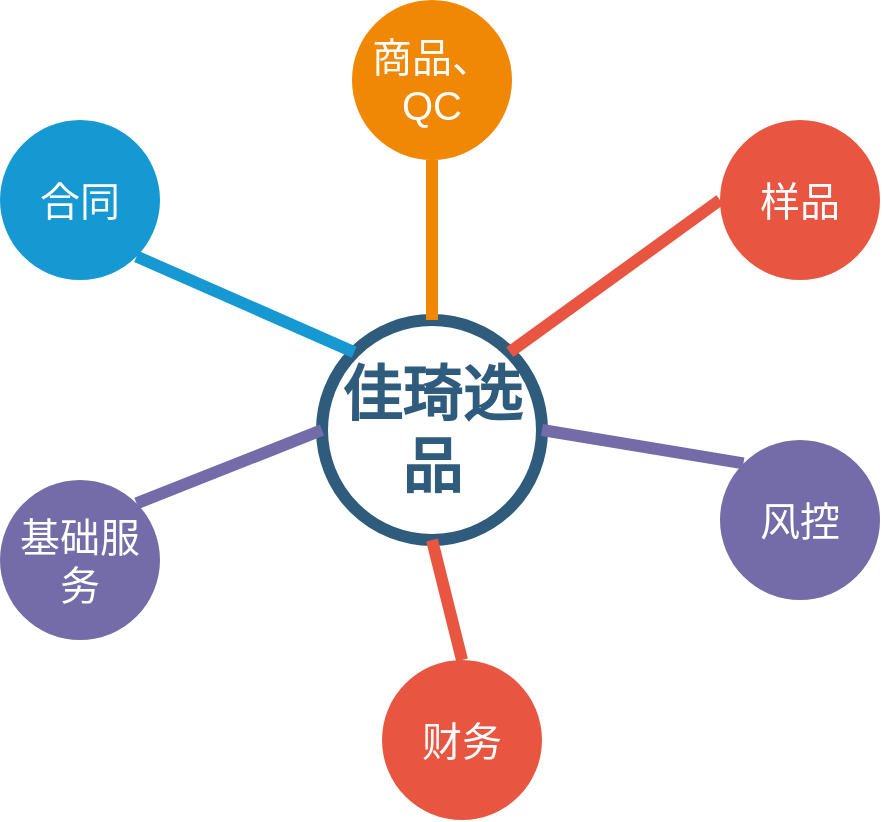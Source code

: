 <mxfile version="21.3.5" type="github" pages="3">
  <diagram id="_BeNe6PBLxA9ZDKTIeIa" name="佳琦直播间">
    <mxGraphModel dx="223" dy="617" grid="0" gridSize="10" guides="1" tooltips="1" connect="1" arrows="1" fold="1" page="1" pageScale="1" pageWidth="827" pageHeight="1169" math="0" shadow="0">
      <root>
        <mxCell id="0" />
        <mxCell id="1" parent="0" />
        <mxCell id="h_0PNgzTwFsesQxSvOXO-1" value="佳琦选品" style="ellipse;whiteSpace=wrap;html=1;shadow=0;fontFamily=Helvetica;fontSize=30;fontColor=#2F5B7C;align=center;strokeColor=#2F5B7C;strokeWidth=6;fillColor=#FFFFFF;fontStyle=1;gradientColor=none;" vertex="1" parent="1">
          <mxGeometry x="1131" y="430" width="110" height="110" as="geometry" />
        </mxCell>
        <mxCell id="e-SbgNJ8n84q8U7a56c6-1" value="样品" style="ellipse;whiteSpace=wrap;html=1;shadow=0;fontFamily=Helvetica;fontSize=20;fontColor=#FFFFFF;align=center;strokeWidth=3;fillColor=#E85642;strokeColor=none;" vertex="1" parent="1">
          <mxGeometry x="1330" y="330" width="80" height="80" as="geometry" />
        </mxCell>
        <mxCell id="LVkA5_8OpqoGSH2tjEvu-1" value="商品、QC" style="ellipse;whiteSpace=wrap;html=1;shadow=0;fontFamily=Helvetica;fontSize=20;fontColor=#FFFFFF;align=center;strokeWidth=3;fillColor=#F08705;strokeColor=none;gradientColor=none;" vertex="1" parent="1">
          <mxGeometry x="1146" y="270" width="80" height="80" as="geometry" />
        </mxCell>
        <mxCell id="LbBRn7yPlvIt1RKqsnBK-1" value="合同" style="ellipse;whiteSpace=wrap;html=1;shadow=0;fontFamily=Helvetica;fontSize=20;fontColor=#FFFFFF;align=center;strokeWidth=3;fillColor=#1699D3;strokeColor=none;" vertex="1" parent="1">
          <mxGeometry x="970" y="330" width="80" height="80" as="geometry" />
        </mxCell>
        <mxCell id="m4E6Ewjhc1y1OO3AJs2N-1" value="风控" style="ellipse;whiteSpace=wrap;html=1;shadow=0;fontFamily=Helvetica;fontSize=20;fontColor=#FFFFFF;align=center;strokeWidth=3;fillColor=#736ca8;strokeColor=none;" vertex="1" parent="1">
          <mxGeometry x="1330" y="490" width="80" height="80" as="geometry" />
        </mxCell>
        <mxCell id="FmAdzAmxpkacBcnJ7sXE-1" value="财务" style="ellipse;whiteSpace=wrap;html=1;shadow=0;fontFamily=Helvetica;fontSize=20;fontColor=#FFFFFF;align=center;strokeWidth=3;fillColor=#E85642;strokeColor=none;" vertex="1" parent="1">
          <mxGeometry x="1161" y="600" width="80" height="80" as="geometry" />
        </mxCell>
        <mxCell id="6TRJ7fekCq9Qtrk4Zbk8-1" value="基础服务" style="ellipse;whiteSpace=wrap;html=1;shadow=0;fontFamily=Helvetica;fontSize=20;fontColor=#FFFFFF;align=center;strokeWidth=3;fillColor=#736ca8;strokeColor=none;" vertex="1" parent="1">
          <mxGeometry x="970" y="510" width="80" height="80" as="geometry" />
        </mxCell>
        <mxCell id="0mCERKla4IGLxv-UhzHQ-1" style="endArrow=none;strokeWidth=6;strokeColor=#1699D3;html=1;exitX=0;exitY=0;exitDx=0;exitDy=0;entryX=1;entryY=1;entryDx=0;entryDy=0;" edge="1" parent="1" source="h_0PNgzTwFsesQxSvOXO-1" target="LbBRn7yPlvIt1RKqsnBK-1">
          <mxGeometry relative="1" as="geometry">
            <mxPoint x="997" y="719" as="sourcePoint" />
            <mxPoint x="627" y="373" as="targetPoint" />
          </mxGeometry>
        </mxCell>
        <mxCell id="3KnctX27L4nVWSrCjgn8-1" style="endArrow=none;strokeWidth=6;strokeColor=#f08705;html=1;entryX=0.5;entryY=1;entryDx=0;entryDy=0;" edge="1" parent="1" source="h_0PNgzTwFsesQxSvOXO-1" target="LVkA5_8OpqoGSH2tjEvu-1">
          <mxGeometry relative="1" as="geometry">
            <mxPoint x="1113" y="678" as="sourcePoint" />
            <mxPoint x="1156" y="361" as="targetPoint" />
          </mxGeometry>
        </mxCell>
        <mxCell id="2pjFVXQ25x5nOrztArjP-1" value="" style="edgeStyle=none;endArrow=none;strokeWidth=6;strokeColor=#E85642;html=1;exitX=0.5;exitY=1;exitDx=0;exitDy=0;entryX=0.5;entryY=0;entryDx=0;entryDy=0;" edge="1" parent="1" source="h_0PNgzTwFsesQxSvOXO-1" target="FmAdzAmxpkacBcnJ7sXE-1">
          <mxGeometry x="181" y="226.5" width="100" height="100" as="geometry">
            <mxPoint x="995" y="901" as="sourcePoint" />
            <mxPoint x="664" y="1192" as="targetPoint" />
          </mxGeometry>
        </mxCell>
        <mxCell id="x931OudpCFN1Y4Q5zBlC-1" style="endArrow=none;strokeWidth=6;strokeColor=#736ca8;html=1;exitX=1;exitY=0.5;exitDx=0;exitDy=0;entryX=0;entryY=0;entryDx=0;entryDy=0;" edge="1" parent="1" source="h_0PNgzTwFsesQxSvOXO-1" target="m4E6Ewjhc1y1OO3AJs2N-1">
          <mxGeometry relative="1" as="geometry">
            <mxPoint x="1211" y="883" as="sourcePoint" />
            <mxPoint x="1440" y="700" as="targetPoint" />
          </mxGeometry>
        </mxCell>
        <mxCell id="x931OudpCFN1Y4Q5zBlC-2" style="endArrow=none;strokeWidth=6;strokeColor=#736ca8;html=1;exitX=1;exitY=0;exitDx=0;exitDy=0;entryX=0;entryY=0.5;entryDx=0;entryDy=0;" edge="1" parent="1" source="6TRJ7fekCq9Qtrk4Zbk8-1" target="h_0PNgzTwFsesQxSvOXO-1">
          <mxGeometry relative="1" as="geometry">
            <mxPoint x="1251" y="495" as="sourcePoint" />
            <mxPoint x="1342" y="552" as="targetPoint" />
          </mxGeometry>
        </mxCell>
        <mxCell id="x931OudpCFN1Y4Q5zBlC-3" value="" style="edgeStyle=none;endArrow=none;strokeWidth=6;strokeColor=#E85642;html=1;exitX=0;exitY=0.5;exitDx=0;exitDy=0;entryX=1;entryY=0;entryDx=0;entryDy=0;" edge="1" parent="1" source="e-SbgNJ8n84q8U7a56c6-1" target="h_0PNgzTwFsesQxSvOXO-1">
          <mxGeometry x="191" y="236.5" width="100" height="100" as="geometry">
            <mxPoint x="1196" y="550" as="sourcePoint" />
            <mxPoint x="1211" y="610" as="targetPoint" />
          </mxGeometry>
        </mxCell>
      </root>
    </mxGraphModel>
  </diagram>
  <diagram id="FWK3_RfNbXCfg6W_qxpB" name="直播间单独选品系统">
    <mxGraphModel dx="223" dy="617" grid="0" gridSize="10" guides="1" tooltips="1" connect="1" arrows="1" fold="1" page="1" pageScale="1" pageWidth="827" pageHeight="1169" math="0" shadow="0">
      <root>
        <mxCell id="0" />
        <mxCell id="1" parent="0" />
        <mxCell id="u5ua_OaegspMJcCAjfs4-1" value="佳琦、所有女生、所有衣橱。。。" style="ellipse;whiteSpace=wrap;html=1;shadow=0;fontFamily=Helvetica;fontSize=15;fontColor=#2F5B7C;align=center;strokeColor=#2F5B7C;strokeWidth=6;fillColor=#FFFFFF;fontStyle=1;gradientColor=none;" vertex="1" parent="1">
          <mxGeometry x="1131" y="430" width="110" height="110" as="geometry" />
        </mxCell>
        <mxCell id="u5ua_OaegspMJcCAjfs4-2" value="样品" style="ellipse;whiteSpace=wrap;html=1;shadow=0;fontFamily=Helvetica;fontSize=20;fontColor=#FFFFFF;align=center;strokeWidth=3;fillColor=#E85642;strokeColor=none;" vertex="1" parent="1">
          <mxGeometry x="1330" y="330" width="80" height="80" as="geometry" />
        </mxCell>
        <mxCell id="u5ua_OaegspMJcCAjfs4-3" value="商品、QC" style="ellipse;whiteSpace=wrap;html=1;shadow=0;fontFamily=Helvetica;fontSize=20;fontColor=#FFFFFF;align=center;strokeWidth=3;fillColor=#F08705;strokeColor=none;gradientColor=none;" vertex="1" parent="1">
          <mxGeometry x="1146" y="270" width="80" height="80" as="geometry" />
        </mxCell>
        <mxCell id="u5ua_OaegspMJcCAjfs4-4" value="合同" style="ellipse;whiteSpace=wrap;html=1;shadow=0;fontFamily=Helvetica;fontSize=20;fontColor=#FFFFFF;align=center;strokeWidth=3;fillColor=#1699D3;strokeColor=none;" vertex="1" parent="1">
          <mxGeometry x="970" y="330" width="80" height="80" as="geometry" />
        </mxCell>
        <mxCell id="u5ua_OaegspMJcCAjfs4-5" value="风控" style="ellipse;whiteSpace=wrap;html=1;shadow=0;fontFamily=Helvetica;fontSize=20;fontColor=#FFFFFF;align=center;strokeWidth=3;fillColor=#736ca8;strokeColor=none;" vertex="1" parent="1">
          <mxGeometry x="1330" y="490" width="80" height="80" as="geometry" />
        </mxCell>
        <mxCell id="u5ua_OaegspMJcCAjfs4-6" value="财务" style="ellipse;whiteSpace=wrap;html=1;shadow=0;fontFamily=Helvetica;fontSize=20;fontColor=#FFFFFF;align=center;strokeWidth=3;fillColor=#E85642;strokeColor=none;" vertex="1" parent="1">
          <mxGeometry x="1161" y="600" width="80" height="80" as="geometry" />
        </mxCell>
        <mxCell id="u5ua_OaegspMJcCAjfs4-7" value="基础服务" style="ellipse;whiteSpace=wrap;html=1;shadow=0;fontFamily=Helvetica;fontSize=20;fontColor=#FFFFFF;align=center;strokeWidth=3;fillColor=#736ca8;strokeColor=none;" vertex="1" parent="1">
          <mxGeometry x="970" y="510" width="80" height="80" as="geometry" />
        </mxCell>
        <mxCell id="u5ua_OaegspMJcCAjfs4-8" style="endArrow=none;strokeWidth=6;strokeColor=#1699D3;html=1;exitX=0;exitY=0;exitDx=0;exitDy=0;entryX=1;entryY=1;entryDx=0;entryDy=0;" edge="1" parent="1" source="u5ua_OaegspMJcCAjfs4-1" target="u5ua_OaegspMJcCAjfs4-4">
          <mxGeometry relative="1" as="geometry">
            <mxPoint x="997" y="719" as="sourcePoint" />
            <mxPoint x="627" y="373" as="targetPoint" />
          </mxGeometry>
        </mxCell>
        <mxCell id="u5ua_OaegspMJcCAjfs4-9" style="endArrow=none;strokeWidth=6;strokeColor=#f08705;html=1;entryX=0.5;entryY=1;entryDx=0;entryDy=0;" edge="1" parent="1" source="u5ua_OaegspMJcCAjfs4-1" target="u5ua_OaegspMJcCAjfs4-3">
          <mxGeometry relative="1" as="geometry">
            <mxPoint x="1113" y="678" as="sourcePoint" />
            <mxPoint x="1156" y="361" as="targetPoint" />
          </mxGeometry>
        </mxCell>
        <mxCell id="u5ua_OaegspMJcCAjfs4-10" value="" style="edgeStyle=none;endArrow=none;strokeWidth=6;strokeColor=#E85642;html=1;exitX=0.5;exitY=1;exitDx=0;exitDy=0;entryX=0.5;entryY=0;entryDx=0;entryDy=0;" edge="1" parent="1" source="u5ua_OaegspMJcCAjfs4-1" target="u5ua_OaegspMJcCAjfs4-6">
          <mxGeometry x="181" y="226.5" width="100" height="100" as="geometry">
            <mxPoint x="995" y="901" as="sourcePoint" />
            <mxPoint x="664" y="1192" as="targetPoint" />
          </mxGeometry>
        </mxCell>
        <mxCell id="u5ua_OaegspMJcCAjfs4-11" style="endArrow=none;strokeWidth=6;strokeColor=#736ca8;html=1;exitX=1;exitY=0.5;exitDx=0;exitDy=0;entryX=0;entryY=0;entryDx=0;entryDy=0;" edge="1" parent="1" source="u5ua_OaegspMJcCAjfs4-1" target="u5ua_OaegspMJcCAjfs4-5">
          <mxGeometry relative="1" as="geometry">
            <mxPoint x="1211" y="883" as="sourcePoint" />
            <mxPoint x="1440" y="700" as="targetPoint" />
          </mxGeometry>
        </mxCell>
        <mxCell id="u5ua_OaegspMJcCAjfs4-12" style="endArrow=none;strokeWidth=6;strokeColor=#736ca8;html=1;exitX=1;exitY=0;exitDx=0;exitDy=0;entryX=0;entryY=0.5;entryDx=0;entryDy=0;" edge="1" parent="1" source="u5ua_OaegspMJcCAjfs4-7" target="u5ua_OaegspMJcCAjfs4-1">
          <mxGeometry relative="1" as="geometry">
            <mxPoint x="1251" y="495" as="sourcePoint" />
            <mxPoint x="1342" y="552" as="targetPoint" />
          </mxGeometry>
        </mxCell>
        <mxCell id="u5ua_OaegspMJcCAjfs4-13" value="" style="edgeStyle=none;endArrow=none;strokeWidth=6;strokeColor=#E85642;html=1;exitX=0;exitY=0.5;exitDx=0;exitDy=0;entryX=1;entryY=0;entryDx=0;entryDy=0;" edge="1" parent="1" source="u5ua_OaegspMJcCAjfs4-2" target="u5ua_OaegspMJcCAjfs4-1">
          <mxGeometry x="191" y="236.5" width="100" height="100" as="geometry">
            <mxPoint x="1196" y="550" as="sourcePoint" />
            <mxPoint x="1211" y="610" as="targetPoint" />
          </mxGeometry>
        </mxCell>
        <mxCell id="u5ua_OaegspMJcCAjfs4-14" value="兼容佳琦、所有女生、所有衣橱。。。" style="rounded=1;fillColor=#f08e81;strokeColor=none;strokeWidth=3;shadow=0;html=1;fontColor=#FFFFFF;whiteSpace=wrap;" vertex="1" parent="1">
          <mxGeometry x="1460" y="270" width="120" height="40" as="geometry" />
        </mxCell>
        <mxCell id="u5ua_OaegspMJcCAjfs4-15" value="" style="edgeStyle=none;endArrow=none;strokeWidth=3;strokeColor=#F08E81;html=1;exitX=1;exitY=0;exitDx=0;exitDy=0;entryX=0;entryY=1;entryDx=0;entryDy=0;" edge="1" parent="1" source="u5ua_OaegspMJcCAjfs4-2" target="u5ua_OaegspMJcCAjfs4-14">
          <mxGeometry x="31" y="106.5" width="100" height="100" as="geometry">
            <mxPoint x="1818" y="397" as="sourcePoint" />
            <mxPoint x="1919" y="362" as="targetPoint" />
          </mxGeometry>
        </mxCell>
        <mxCell id="u5ua_OaegspMJcCAjfs4-16" value="兼容佳琦、所有女生、所有衣橱。。。" style="rounded=1;fillColor=#f5af58;strokeColor=none;strokeWidth=3;shadow=0;html=1;fontColor=#FFFFFF;whiteSpace=wrap;" vertex="1" parent="1">
          <mxGeometry x="1210" y="191.5" width="120" height="40" as="geometry" />
        </mxCell>
        <mxCell id="u5ua_OaegspMJcCAjfs4-17" value="" style="edgeStyle=none;endArrow=none;strokeWidth=3;strokeColor=#F5AF58;html=1;exitX=0;exitY=1;exitDx=0;exitDy=0;" edge="1" parent="1" source="u5ua_OaegspMJcCAjfs4-16" target="u5ua_OaegspMJcCAjfs4-3">
          <mxGeometry x="-25" y="-188.5" width="100" height="100" as="geometry">
            <mxPoint x="1197.5" y="100" as="sourcePoint" />
            <mxPoint x="75" y="-188.5" as="targetPoint" />
          </mxGeometry>
        </mxCell>
        <mxCell id="u5ua_OaegspMJcCAjfs4-18" value="&lt;div style=&quot;&quot;&gt;&lt;span style=&quot;font-family: &amp;quot;Courier New&amp;quot;; background-color: initial;&quot;&gt;兼容佳琦、所有女生、所有衣橱。。。&lt;/span&gt;&lt;/div&gt;" style="rounded=1;fillColor=#64BBE2;strokeColor=none;strokeWidth=3;shadow=0;html=1;fontColor=#FFFFFF;align=center;labelPosition=center;verticalLabelPosition=middle;verticalAlign=middle;whiteSpace=wrap;" vertex="1" parent="1">
          <mxGeometry x="910" y="231.5" width="120" height="40" as="geometry" />
        </mxCell>
        <mxCell id="u5ua_OaegspMJcCAjfs4-19" value="" style="edgeStyle=none;endArrow=none;strokeWidth=3;strokeColor=#64BBE2;html=1;exitX=0.5;exitY=0;exitDx=0;exitDy=0;entryX=0.5;entryY=1;entryDx=0;entryDy=0;" edge="1" parent="1" source="u5ua_OaegspMJcCAjfs4-4" target="u5ua_OaegspMJcCAjfs4-18">
          <mxGeometry x="-960" y="-558.5" width="100" height="100" as="geometry">
            <mxPoint x="1025" y="160" as="sourcePoint" />
            <mxPoint x="980" y="260" as="targetPoint" />
          </mxGeometry>
        </mxCell>
        <mxCell id="u5ua_OaegspMJcCAjfs4-20" value="兼容佳琦、所有女生、所有衣橱。。。" style="rounded=1;fillColor=#a29dc5;strokeColor=none;strokeWidth=3;shadow=0;html=1;fontColor=#FFFFFF;whiteSpace=wrap;" vertex="1" parent="1">
          <mxGeometry x="1480" y="548" width="120" height="40" as="geometry" />
        </mxCell>
        <mxCell id="u5ua_OaegspMJcCAjfs4-21" value="" style="edgeStyle=none;endArrow=none;strokeWidth=3;strokeColor=#A29DC5;html=1;exitX=1;exitY=0;exitDx=0;exitDy=0;" edge="1" parent="1" source="u5ua_OaegspMJcCAjfs4-5" target="u5ua_OaegspMJcCAjfs4-20">
          <mxGeometry x="-1495" y="-974.5" width="100" height="100" as="geometry">
            <mxPoint x="1491" y="621" as="sourcePoint" />
            <mxPoint x="-1395" y="-974.5" as="targetPoint" />
          </mxGeometry>
        </mxCell>
        <mxCell id="u5ua_OaegspMJcCAjfs4-22" value="兼容佳琦、所有女生、所有衣橱" style="rounded=1;fillColor=#f08e81;strokeColor=none;strokeWidth=3;shadow=0;html=1;fontColor=#FFFFFF;whiteSpace=wrap;" vertex="1" parent="1">
          <mxGeometry x="1210" y="730" width="120" height="40" as="geometry" />
        </mxCell>
        <mxCell id="u5ua_OaegspMJcCAjfs4-23" value="" style="edgeStyle=none;endArrow=none;strokeWidth=3;strokeColor=#F08E81;html=1;exitX=0.5;exitY=1;exitDx=0;exitDy=0;entryX=0;entryY=0;entryDx=0;entryDy=0;" edge="1" parent="1" source="u5ua_OaegspMJcCAjfs4-6" target="u5ua_OaegspMJcCAjfs4-22">
          <mxGeometry x="-193" y="556.5" width="100" height="100" as="geometry">
            <mxPoint x="1170" y="730" as="sourcePoint" />
            <mxPoint x="1695" y="812" as="targetPoint" />
          </mxGeometry>
        </mxCell>
      </root>
    </mxGraphModel>
  </diagram>
  <diagram id="1X9ytolUngRCOzCR8Goa" name="通用选品">
    <mxGraphModel dx="223" dy="617" grid="0" gridSize="10" guides="1" tooltips="1" connect="1" arrows="1" fold="1" page="1" pageScale="1" pageWidth="827" pageHeight="1169" math="0" shadow="0">
      <root>
        <mxCell id="0" />
        <mxCell id="1" parent="0" />
        <mxCell id="4OA8Ue_L2RbSrvTpMZKX-1" value="佳琦、通用选品" style="ellipse;whiteSpace=wrap;html=1;shadow=0;fontFamily=Helvetica;fontSize=20;fontColor=#2F5B7C;align=center;strokeColor=#2F5B7C;strokeWidth=6;fillColor=#FFFFFF;fontStyle=1;gradientColor=none;" vertex="1" parent="1">
          <mxGeometry x="1131" y="430" width="110" height="110" as="geometry" />
        </mxCell>
        <mxCell id="4OA8Ue_L2RbSrvTpMZKX-2" value="样品" style="ellipse;whiteSpace=wrap;html=1;shadow=0;fontFamily=Helvetica;fontSize=20;fontColor=#FFFFFF;align=center;strokeWidth=3;fillColor=#E85642;strokeColor=none;" vertex="1" parent="1">
          <mxGeometry x="1330" y="330" width="80" height="80" as="geometry" />
        </mxCell>
        <mxCell id="4OA8Ue_L2RbSrvTpMZKX-3" value="商品、QC" style="ellipse;whiteSpace=wrap;html=1;shadow=0;fontFamily=Helvetica;fontSize=20;fontColor=#FFFFFF;align=center;strokeWidth=3;fillColor=#F08705;strokeColor=none;gradientColor=none;" vertex="1" parent="1">
          <mxGeometry x="1146" y="270" width="80" height="80" as="geometry" />
        </mxCell>
        <mxCell id="4OA8Ue_L2RbSrvTpMZKX-4" value="合同" style="ellipse;whiteSpace=wrap;html=1;shadow=0;fontFamily=Helvetica;fontSize=20;fontColor=#FFFFFF;align=center;strokeWidth=3;fillColor=#1699D3;strokeColor=none;" vertex="1" parent="1">
          <mxGeometry x="970" y="330" width="80" height="80" as="geometry" />
        </mxCell>
        <mxCell id="4OA8Ue_L2RbSrvTpMZKX-5" value="风控" style="ellipse;whiteSpace=wrap;html=1;shadow=0;fontFamily=Helvetica;fontSize=20;fontColor=#FFFFFF;align=center;strokeWidth=3;fillColor=#736ca8;strokeColor=none;" vertex="1" parent="1">
          <mxGeometry x="1330" y="490" width="80" height="80" as="geometry" />
        </mxCell>
        <mxCell id="4OA8Ue_L2RbSrvTpMZKX-6" value="财务" style="ellipse;whiteSpace=wrap;html=1;shadow=0;fontFamily=Helvetica;fontSize=20;fontColor=#FFFFFF;align=center;strokeWidth=3;fillColor=#E85642;strokeColor=none;" vertex="1" parent="1">
          <mxGeometry x="1161" y="600" width="80" height="80" as="geometry" />
        </mxCell>
        <mxCell id="4OA8Ue_L2RbSrvTpMZKX-7" value="基础服务" style="ellipse;whiteSpace=wrap;html=1;shadow=0;fontFamily=Helvetica;fontSize=20;fontColor=#FFFFFF;align=center;strokeWidth=3;fillColor=#736ca8;strokeColor=none;" vertex="1" parent="1">
          <mxGeometry x="970" y="510" width="80" height="80" as="geometry" />
        </mxCell>
        <mxCell id="4OA8Ue_L2RbSrvTpMZKX-8" style="endArrow=none;strokeWidth=6;strokeColor=#1699D3;html=1;exitX=0;exitY=0;exitDx=0;exitDy=0;entryX=1;entryY=1;entryDx=0;entryDy=0;" edge="1" parent="1" source="4OA8Ue_L2RbSrvTpMZKX-1" target="4OA8Ue_L2RbSrvTpMZKX-4">
          <mxGeometry relative="1" as="geometry">
            <mxPoint x="997" y="719" as="sourcePoint" />
            <mxPoint x="627" y="373" as="targetPoint" />
          </mxGeometry>
        </mxCell>
        <mxCell id="4OA8Ue_L2RbSrvTpMZKX-9" style="endArrow=none;strokeWidth=6;strokeColor=#f08705;html=1;entryX=0.5;entryY=1;entryDx=0;entryDy=0;" edge="1" parent="1" source="4OA8Ue_L2RbSrvTpMZKX-1" target="4OA8Ue_L2RbSrvTpMZKX-3">
          <mxGeometry relative="1" as="geometry">
            <mxPoint x="1113" y="678" as="sourcePoint" />
            <mxPoint x="1156" y="361" as="targetPoint" />
          </mxGeometry>
        </mxCell>
        <mxCell id="4OA8Ue_L2RbSrvTpMZKX-10" value="" style="edgeStyle=none;endArrow=none;strokeWidth=6;strokeColor=#E85642;html=1;exitX=0.5;exitY=1;exitDx=0;exitDy=0;entryX=0.5;entryY=0;entryDx=0;entryDy=0;" edge="1" parent="1" source="4OA8Ue_L2RbSrvTpMZKX-1" target="4OA8Ue_L2RbSrvTpMZKX-6">
          <mxGeometry x="181" y="226.5" width="100" height="100" as="geometry">
            <mxPoint x="995" y="901" as="sourcePoint" />
            <mxPoint x="664" y="1192" as="targetPoint" />
          </mxGeometry>
        </mxCell>
        <mxCell id="4OA8Ue_L2RbSrvTpMZKX-11" style="endArrow=none;strokeWidth=6;strokeColor=#736ca8;html=1;exitX=1;exitY=0.5;exitDx=0;exitDy=0;entryX=0;entryY=0;entryDx=0;entryDy=0;" edge="1" parent="1" source="4OA8Ue_L2RbSrvTpMZKX-1" target="4OA8Ue_L2RbSrvTpMZKX-5">
          <mxGeometry relative="1" as="geometry">
            <mxPoint x="1211" y="883" as="sourcePoint" />
            <mxPoint x="1440" y="700" as="targetPoint" />
          </mxGeometry>
        </mxCell>
        <mxCell id="4OA8Ue_L2RbSrvTpMZKX-12" style="endArrow=none;strokeWidth=6;strokeColor=#736ca8;html=1;exitX=1;exitY=0;exitDx=0;exitDy=0;entryX=0;entryY=0.5;entryDx=0;entryDy=0;" edge="1" parent="1" source="4OA8Ue_L2RbSrvTpMZKX-7" target="4OA8Ue_L2RbSrvTpMZKX-1">
          <mxGeometry relative="1" as="geometry">
            <mxPoint x="1251" y="495" as="sourcePoint" />
            <mxPoint x="1342" y="552" as="targetPoint" />
          </mxGeometry>
        </mxCell>
        <mxCell id="4OA8Ue_L2RbSrvTpMZKX-13" value="" style="edgeStyle=none;endArrow=none;strokeWidth=6;strokeColor=#E85642;html=1;exitX=0;exitY=0.5;exitDx=0;exitDy=0;entryX=1;entryY=0;entryDx=0;entryDy=0;" edge="1" parent="1" source="4OA8Ue_L2RbSrvTpMZKX-2" target="4OA8Ue_L2RbSrvTpMZKX-1">
          <mxGeometry x="191" y="236.5" width="100" height="100" as="geometry">
            <mxPoint x="1196" y="550" as="sourcePoint" />
            <mxPoint x="1211" y="610" as="targetPoint" />
          </mxGeometry>
        </mxCell>
        <mxCell id="4OA8Ue_L2RbSrvTpMZKX-14" value="&lt;div style=&quot;border-color: var(--border-color);&quot;&gt;兼容佳琦、&lt;/div&gt;通用" style="rounded=1;fillColor=#f08e81;strokeColor=none;strokeWidth=3;shadow=0;html=1;fontColor=#FFFFFF;whiteSpace=wrap;" vertex="1" parent="1">
          <mxGeometry x="1460" y="270" width="120" height="40" as="geometry" />
        </mxCell>
        <mxCell id="4OA8Ue_L2RbSrvTpMZKX-15" value="" style="edgeStyle=none;endArrow=none;strokeWidth=3;strokeColor=#F08E81;html=1;exitX=1;exitY=0;exitDx=0;exitDy=0;entryX=0;entryY=1;entryDx=0;entryDy=0;" edge="1" parent="1" source="4OA8Ue_L2RbSrvTpMZKX-2" target="4OA8Ue_L2RbSrvTpMZKX-14">
          <mxGeometry x="31" y="106.5" width="100" height="100" as="geometry">
            <mxPoint x="1818" y="397" as="sourcePoint" />
            <mxPoint x="1919" y="362" as="targetPoint" />
          </mxGeometry>
        </mxCell>
        <mxCell id="4OA8Ue_L2RbSrvTpMZKX-16" value="&lt;div style=&quot;border-color: var(--border-color);&quot;&gt;兼容佳琦、&lt;/div&gt;通用" style="rounded=1;fillColor=#f5af58;strokeColor=none;strokeWidth=3;shadow=0;html=1;fontColor=#FFFFFF;whiteSpace=wrap;" vertex="1" parent="1">
          <mxGeometry x="1210" y="191.5" width="120" height="40" as="geometry" />
        </mxCell>
        <mxCell id="4OA8Ue_L2RbSrvTpMZKX-17" value="" style="edgeStyle=none;endArrow=none;strokeWidth=3;strokeColor=#F5AF58;html=1;exitX=0;exitY=1;exitDx=0;exitDy=0;" edge="1" parent="1" source="4OA8Ue_L2RbSrvTpMZKX-16" target="4OA8Ue_L2RbSrvTpMZKX-3">
          <mxGeometry x="-25" y="-188.5" width="100" height="100" as="geometry">
            <mxPoint x="1197.5" y="100" as="sourcePoint" />
            <mxPoint x="75" y="-188.5" as="targetPoint" />
          </mxGeometry>
        </mxCell>
        <mxCell id="4OA8Ue_L2RbSrvTpMZKX-18" value="&lt;div style=&quot;&quot;&gt;&lt;span style=&quot;font-family: &amp;quot;Courier New&amp;quot;; background-color: initial;&quot;&gt;兼容佳琦、&lt;/span&gt;&lt;/div&gt;通用" style="rounded=1;fillColor=#64BBE2;strokeColor=none;strokeWidth=3;shadow=0;html=1;fontColor=#FFFFFF;align=center;labelPosition=center;verticalLabelPosition=middle;verticalAlign=middle;whiteSpace=wrap;" vertex="1" parent="1">
          <mxGeometry x="910" y="231.5" width="120" height="40" as="geometry" />
        </mxCell>
        <mxCell id="4OA8Ue_L2RbSrvTpMZKX-19" value="" style="edgeStyle=none;endArrow=none;strokeWidth=3;strokeColor=#64BBE2;html=1;exitX=0.5;exitY=0;exitDx=0;exitDy=0;entryX=0.5;entryY=1;entryDx=0;entryDy=0;" edge="1" parent="1" source="4OA8Ue_L2RbSrvTpMZKX-4" target="4OA8Ue_L2RbSrvTpMZKX-18">
          <mxGeometry x="-960" y="-558.5" width="100" height="100" as="geometry">
            <mxPoint x="1025" y="160" as="sourcePoint" />
            <mxPoint x="980" y="260" as="targetPoint" />
          </mxGeometry>
        </mxCell>
        <mxCell id="4OA8Ue_L2RbSrvTpMZKX-20" value="&lt;div style=&quot;border-color: var(--border-color);&quot;&gt;兼容佳琦、&lt;/div&gt;通用" style="rounded=1;fillColor=#a29dc5;strokeColor=none;strokeWidth=3;shadow=0;html=1;fontColor=#FFFFFF;whiteSpace=wrap;" vertex="1" parent="1">
          <mxGeometry x="1480" y="548" width="120" height="40" as="geometry" />
        </mxCell>
        <mxCell id="4OA8Ue_L2RbSrvTpMZKX-21" value="" style="edgeStyle=none;endArrow=none;strokeWidth=3;strokeColor=#A29DC5;html=1;exitX=1;exitY=0;exitDx=0;exitDy=0;" edge="1" parent="1" source="4OA8Ue_L2RbSrvTpMZKX-5" target="4OA8Ue_L2RbSrvTpMZKX-20">
          <mxGeometry x="-1495" y="-974.5" width="100" height="100" as="geometry">
            <mxPoint x="1491" y="621" as="sourcePoint" />
            <mxPoint x="-1395" y="-974.5" as="targetPoint" />
          </mxGeometry>
        </mxCell>
        <mxCell id="4OA8Ue_L2RbSrvTpMZKX-22" value="&lt;div style=&quot;border-color: var(--border-color);&quot;&gt;兼容佳琦、&lt;/div&gt;通用" style="rounded=1;fillColor=#f08e81;strokeColor=none;strokeWidth=3;shadow=0;html=1;fontColor=#FFFFFF;whiteSpace=wrap;" vertex="1" parent="1">
          <mxGeometry x="1210" y="730" width="120" height="40" as="geometry" />
        </mxCell>
        <mxCell id="4OA8Ue_L2RbSrvTpMZKX-23" value="" style="edgeStyle=none;endArrow=none;strokeWidth=3;strokeColor=#F08E81;html=1;exitX=0.5;exitY=1;exitDx=0;exitDy=0;entryX=0;entryY=0;entryDx=0;entryDy=0;" edge="1" parent="1" source="4OA8Ue_L2RbSrvTpMZKX-6" target="4OA8Ue_L2RbSrvTpMZKX-22">
          <mxGeometry x="-193" y="556.5" width="100" height="100" as="geometry">
            <mxPoint x="1170" y="730" as="sourcePoint" />
            <mxPoint x="1695" y="812" as="targetPoint" />
          </mxGeometry>
        </mxCell>
      </root>
    </mxGraphModel>
  </diagram>
</mxfile>

